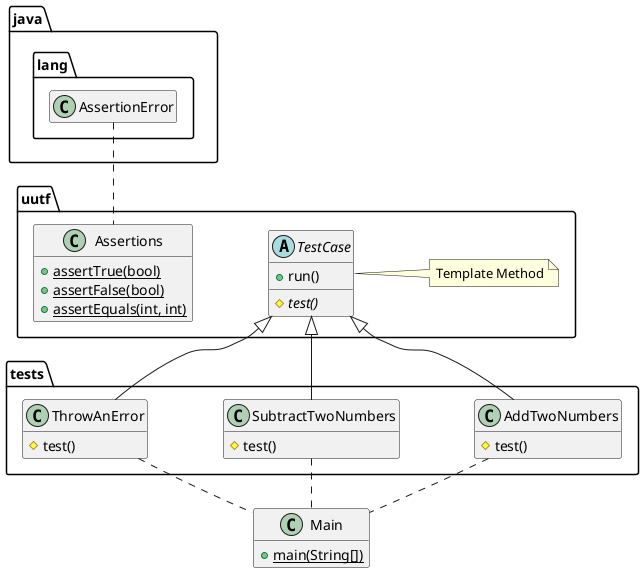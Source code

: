 @startuml

skinparam nodesep 75
skinparam ranksep 50
hide empty members



package uutf {

  class Assertions {
    + {static} assertTrue(bool)
    + {static} assertFalse(bool)
    + {static} assertEquals(int, int)
  }

  abstract class TestCase {
    + run()
    __
    # {abstract} test()
  }
  note right
    Template Method
  end note

}

package java.lang {
  class AssertionError
}

AssertionError .. Assertions


package tests {

  class AddTwoNumbers {
    # test()
  }

  class SubtractTwoNumbers {
    # test()
  }

  class ThrowAnError {
    # test()
  }

}

TestCase <|-- AddTwoNumbers
TestCase <|-- SubtractTwoNumbers
TestCase <|-- ThrowAnError

class Main {
  + {static} main(String[])
}

AddTwoNumbers .. Main
SubtractTwoNumbers .. Main
ThrowAnError .. Main


@enduml
